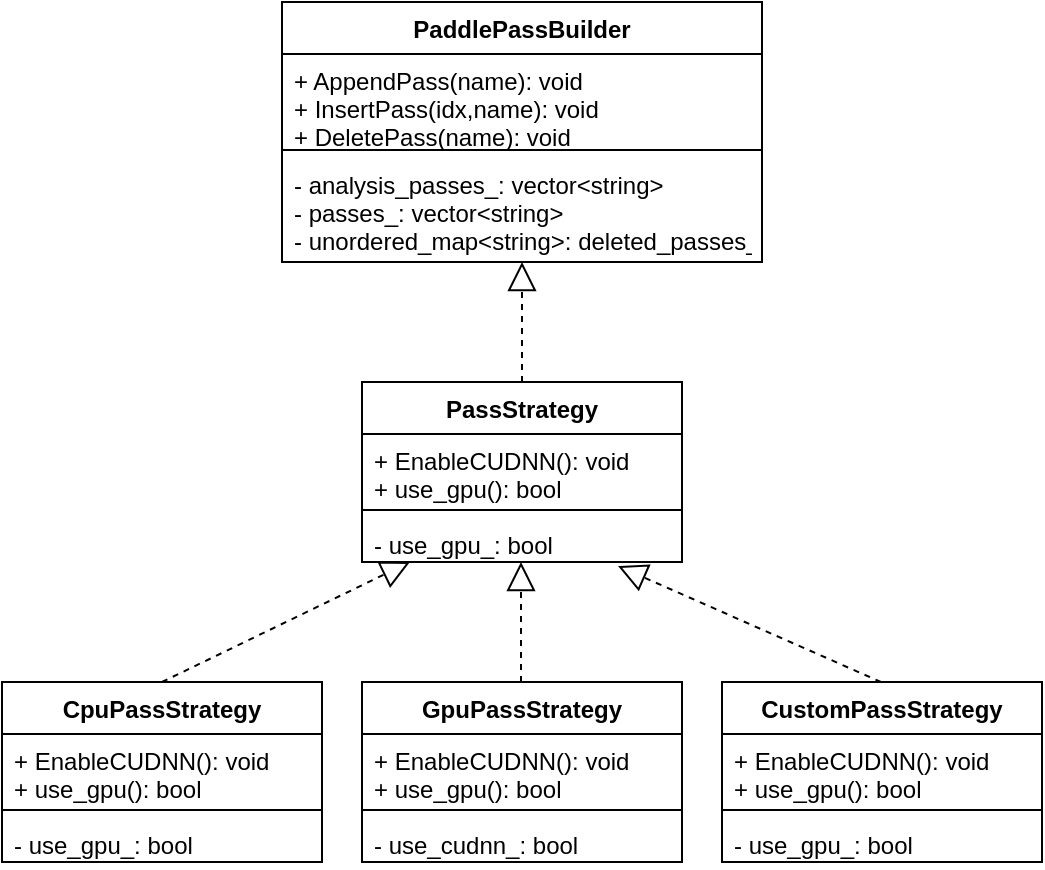 <mxfile version="20.2.7" type="github" pages="3">
  <diagram id="AWOcZCu43fl_KOLMqHl1" name="pretictor">
    <mxGraphModel dx="946" dy="645" grid="1" gridSize="10" guides="1" tooltips="1" connect="1" arrows="1" fold="1" page="1" pageScale="1" pageWidth="827" pageHeight="1169" math="0" shadow="0">
      <root>
        <mxCell id="0" />
        <mxCell id="1" parent="0" />
        <mxCell id="0PC621j1DnHE-il28fqa-1" value="PaddlePassBuilder" style="swimlane;fontStyle=1;align=center;verticalAlign=top;childLayout=stackLayout;horizontal=1;startSize=26;horizontalStack=0;resizeParent=1;resizeParentMax=0;resizeLast=0;collapsible=1;marginBottom=0;" parent="1" vertex="1">
          <mxGeometry x="200" y="70" width="240" height="130" as="geometry" />
        </mxCell>
        <mxCell id="0PC621j1DnHE-il28fqa-2" value="+ AppendPass(name): void&#xa;+ InsertPass(idx,name): void&#xa;+ DeletePass(name): void " style="text;strokeColor=none;fillColor=none;align=left;verticalAlign=top;spacingLeft=4;spacingRight=4;overflow=hidden;rotatable=0;points=[[0,0.5],[1,0.5]];portConstraint=eastwest;" parent="0PC621j1DnHE-il28fqa-1" vertex="1">
          <mxGeometry y="26" width="240" height="44" as="geometry" />
        </mxCell>
        <mxCell id="0PC621j1DnHE-il28fqa-3" value="" style="line;strokeWidth=1;fillColor=none;align=left;verticalAlign=middle;spacingTop=-1;spacingLeft=3;spacingRight=3;rotatable=0;labelPosition=right;points=[];portConstraint=eastwest;" parent="0PC621j1DnHE-il28fqa-1" vertex="1">
          <mxGeometry y="70" width="240" height="8" as="geometry" />
        </mxCell>
        <mxCell id="0PC621j1DnHE-il28fqa-4" value="- analysis_passes_: vector&lt;string&gt;&#xa;- passes_: vector&lt;string&gt;&#xa;- unordered_map&lt;string&gt;: deleted_passes_" style="text;strokeColor=none;fillColor=none;align=left;verticalAlign=top;spacingLeft=4;spacingRight=4;overflow=hidden;rotatable=0;points=[[0,0.5],[1,0.5]];portConstraint=eastwest;" parent="0PC621j1DnHE-il28fqa-1" vertex="1">
          <mxGeometry y="78" width="240" height="52" as="geometry" />
        </mxCell>
        <mxCell id="0PC621j1DnHE-il28fqa-5" value="PassStrategy" style="swimlane;fontStyle=1;align=center;verticalAlign=top;childLayout=stackLayout;horizontal=1;startSize=26;horizontalStack=0;resizeParent=1;resizeParentMax=0;resizeLast=0;collapsible=1;marginBottom=0;" parent="1" vertex="1">
          <mxGeometry x="240" y="260" width="160" height="90" as="geometry" />
        </mxCell>
        <mxCell id="0PC621j1DnHE-il28fqa-6" value="+ EnableCUDNN(): void&#xa;+ use_gpu(): bool " style="text;strokeColor=none;fillColor=none;align=left;verticalAlign=top;spacingLeft=4;spacingRight=4;overflow=hidden;rotatable=0;points=[[0,0.5],[1,0.5]];portConstraint=eastwest;" parent="0PC621j1DnHE-il28fqa-5" vertex="1">
          <mxGeometry y="26" width="160" height="34" as="geometry" />
        </mxCell>
        <mxCell id="0PC621j1DnHE-il28fqa-7" value="" style="line;strokeWidth=1;fillColor=none;align=left;verticalAlign=middle;spacingTop=-1;spacingLeft=3;spacingRight=3;rotatable=0;labelPosition=right;points=[];portConstraint=eastwest;" parent="0PC621j1DnHE-il28fqa-5" vertex="1">
          <mxGeometry y="60" width="160" height="8" as="geometry" />
        </mxCell>
        <mxCell id="0PC621j1DnHE-il28fqa-8" value="- use_gpu_: bool" style="text;strokeColor=none;fillColor=none;align=left;verticalAlign=top;spacingLeft=4;spacingRight=4;overflow=hidden;rotatable=0;points=[[0,0.5],[1,0.5]];portConstraint=eastwest;" parent="0PC621j1DnHE-il28fqa-5" vertex="1">
          <mxGeometry y="68" width="160" height="22" as="geometry" />
        </mxCell>
        <mxCell id="To3ohxDtDqN2PO3YdR7x-1" value="CpuPassStrategy" style="swimlane;fontStyle=1;align=center;verticalAlign=top;childLayout=stackLayout;horizontal=1;startSize=26;horizontalStack=0;resizeParent=1;resizeParentMax=0;resizeLast=0;collapsible=1;marginBottom=0;" parent="1" vertex="1">
          <mxGeometry x="60" y="410" width="160" height="90" as="geometry" />
        </mxCell>
        <mxCell id="To3ohxDtDqN2PO3YdR7x-2" value="+ EnableCUDNN(): void&#xa;+ use_gpu(): bool " style="text;strokeColor=none;fillColor=none;align=left;verticalAlign=top;spacingLeft=4;spacingRight=4;overflow=hidden;rotatable=0;points=[[0,0.5],[1,0.5]];portConstraint=eastwest;" parent="To3ohxDtDqN2PO3YdR7x-1" vertex="1">
          <mxGeometry y="26" width="160" height="34" as="geometry" />
        </mxCell>
        <mxCell id="To3ohxDtDqN2PO3YdR7x-3" value="" style="line;strokeWidth=1;fillColor=none;align=left;verticalAlign=middle;spacingTop=-1;spacingLeft=3;spacingRight=3;rotatable=0;labelPosition=right;points=[];portConstraint=eastwest;" parent="To3ohxDtDqN2PO3YdR7x-1" vertex="1">
          <mxGeometry y="60" width="160" height="8" as="geometry" />
        </mxCell>
        <mxCell id="To3ohxDtDqN2PO3YdR7x-4" value="- use_gpu_: bool" style="text;strokeColor=none;fillColor=none;align=left;verticalAlign=top;spacingLeft=4;spacingRight=4;overflow=hidden;rotatable=0;points=[[0,0.5],[1,0.5]];portConstraint=eastwest;" parent="To3ohxDtDqN2PO3YdR7x-1" vertex="1">
          <mxGeometry y="68" width="160" height="22" as="geometry" />
        </mxCell>
        <mxCell id="To3ohxDtDqN2PO3YdR7x-5" value="GpuPassStrategy" style="swimlane;fontStyle=1;align=center;verticalAlign=top;childLayout=stackLayout;horizontal=1;startSize=26;horizontalStack=0;resizeParent=1;resizeParentMax=0;resizeLast=0;collapsible=1;marginBottom=0;" parent="1" vertex="1">
          <mxGeometry x="240" y="410" width="160" height="90" as="geometry" />
        </mxCell>
        <mxCell id="To3ohxDtDqN2PO3YdR7x-6" value="+ EnableCUDNN(): void&#xa;+ use_gpu(): bool " style="text;strokeColor=none;fillColor=none;align=left;verticalAlign=top;spacingLeft=4;spacingRight=4;overflow=hidden;rotatable=0;points=[[0,0.5],[1,0.5]];portConstraint=eastwest;" parent="To3ohxDtDqN2PO3YdR7x-5" vertex="1">
          <mxGeometry y="26" width="160" height="34" as="geometry" />
        </mxCell>
        <mxCell id="To3ohxDtDqN2PO3YdR7x-7" value="" style="line;strokeWidth=1;fillColor=none;align=left;verticalAlign=middle;spacingTop=-1;spacingLeft=3;spacingRight=3;rotatable=0;labelPosition=right;points=[];portConstraint=eastwest;" parent="To3ohxDtDqN2PO3YdR7x-5" vertex="1">
          <mxGeometry y="60" width="160" height="8" as="geometry" />
        </mxCell>
        <mxCell id="To3ohxDtDqN2PO3YdR7x-8" value="- use_cudnn_: bool" style="text;strokeColor=none;fillColor=none;align=left;verticalAlign=top;spacingLeft=4;spacingRight=4;overflow=hidden;rotatable=0;points=[[0,0.5],[1,0.5]];portConstraint=eastwest;" parent="To3ohxDtDqN2PO3YdR7x-5" vertex="1">
          <mxGeometry y="68" width="160" height="22" as="geometry" />
        </mxCell>
        <mxCell id="To3ohxDtDqN2PO3YdR7x-9" value="CustomPassStrategy" style="swimlane;fontStyle=1;align=center;verticalAlign=top;childLayout=stackLayout;horizontal=1;startSize=26;horizontalStack=0;resizeParent=1;resizeParentMax=0;resizeLast=0;collapsible=1;marginBottom=0;" parent="1" vertex="1">
          <mxGeometry x="420" y="410" width="160" height="90" as="geometry" />
        </mxCell>
        <mxCell id="To3ohxDtDqN2PO3YdR7x-10" value="+ EnableCUDNN(): void&#xa;+ use_gpu(): bool " style="text;strokeColor=none;fillColor=none;align=left;verticalAlign=top;spacingLeft=4;spacingRight=4;overflow=hidden;rotatable=0;points=[[0,0.5],[1,0.5]];portConstraint=eastwest;" parent="To3ohxDtDqN2PO3YdR7x-9" vertex="1">
          <mxGeometry y="26" width="160" height="34" as="geometry" />
        </mxCell>
        <mxCell id="To3ohxDtDqN2PO3YdR7x-11" value="" style="line;strokeWidth=1;fillColor=none;align=left;verticalAlign=middle;spacingTop=-1;spacingLeft=3;spacingRight=3;rotatable=0;labelPosition=right;points=[];portConstraint=eastwest;" parent="To3ohxDtDqN2PO3YdR7x-9" vertex="1">
          <mxGeometry y="60" width="160" height="8" as="geometry" />
        </mxCell>
        <mxCell id="To3ohxDtDqN2PO3YdR7x-12" value="- use_gpu_: bool" style="text;strokeColor=none;fillColor=none;align=left;verticalAlign=top;spacingLeft=4;spacingRight=4;overflow=hidden;rotatable=0;points=[[0,0.5],[1,0.5]];portConstraint=eastwest;" parent="To3ohxDtDqN2PO3YdR7x-9" vertex="1">
          <mxGeometry y="68" width="160" height="22" as="geometry" />
        </mxCell>
        <mxCell id="_3LczgY9_utupDHkrhA6-1" value="" style="endArrow=block;dashed=1;endFill=0;endSize=12;html=1;rounded=0;exitX=0.5;exitY=0;exitDx=0;exitDy=0;entryX=0.15;entryY=1;entryDx=0;entryDy=0;entryPerimeter=0;" parent="1" source="To3ohxDtDqN2PO3YdR7x-1" target="0PC621j1DnHE-il28fqa-8" edge="1">
          <mxGeometry width="160" relative="1" as="geometry">
            <mxPoint x="330" y="310" as="sourcePoint" />
            <mxPoint x="490" y="310" as="targetPoint" />
          </mxGeometry>
        </mxCell>
        <mxCell id="_3LczgY9_utupDHkrhA6-2" value="" style="endArrow=block;dashed=1;endFill=0;endSize=12;html=1;rounded=0;exitX=0.5;exitY=0;exitDx=0;exitDy=0;entryX=0.5;entryY=1;entryDx=0;entryDy=0;entryPerimeter=0;" parent="1" target="0PC621j1DnHE-il28fqa-4" edge="1">
          <mxGeometry width="160" relative="1" as="geometry">
            <mxPoint x="320" y="260" as="sourcePoint" />
            <mxPoint x="444" y="200" as="targetPoint" />
          </mxGeometry>
        </mxCell>
        <mxCell id="_3LczgY9_utupDHkrhA6-3" value="" style="endArrow=block;dashed=1;endFill=0;endSize=12;html=1;rounded=0;exitX=0.5;exitY=0;exitDx=0;exitDy=0;entryX=0.5;entryY=1;entryDx=0;entryDy=0;entryPerimeter=0;" parent="1" edge="1">
          <mxGeometry width="160" relative="1" as="geometry">
            <mxPoint x="319.5" y="410" as="sourcePoint" />
            <mxPoint x="319.5" y="350" as="targetPoint" />
          </mxGeometry>
        </mxCell>
        <mxCell id="_3LczgY9_utupDHkrhA6-4" value="" style="endArrow=block;dashed=1;endFill=0;endSize=12;html=1;rounded=0;exitX=0.5;exitY=0;exitDx=0;exitDy=0;entryX=0.8;entryY=1.091;entryDx=0;entryDy=0;entryPerimeter=0;" parent="1" target="0PC621j1DnHE-il28fqa-8" edge="1">
          <mxGeometry width="160" relative="1" as="geometry">
            <mxPoint x="499.5" y="410" as="sourcePoint" />
            <mxPoint x="499.5" y="350" as="targetPoint" />
          </mxGeometry>
        </mxCell>
      </root>
    </mxGraphModel>
  </diagram>
  <diagram id="8zgrNYFM5kxyyUlaMys1" name="executor">
    <mxGraphModel dx="2256" dy="1790" grid="0" gridSize="10" guides="1" tooltips="1" connect="1" arrows="1" fold="1" page="1" pageScale="1" pageWidth="827" pageHeight="1169" math="0" shadow="0">
      <root>
        <mxCell id="0" />
        <mxCell id="1" parent="0" />
        <mxCell id="7WLHaZvOcK6RHJFrd4OO-1" value="NaiveExecutor" style="swimlane;fontStyle=1;align=center;verticalAlign=top;childLayout=stackLayout;horizontal=1;startSize=26;horizontalStack=0;resizeParent=1;resizeParentMax=0;resizeLast=0;collapsible=1;marginBottom=0;" parent="1" vertex="1">
          <mxGeometry x="-30" y="620" width="330" height="200" as="geometry" />
        </mxCell>
        <mxCell id="7WLHaZvOcK6RHJFrd4OO-2" value="- place_: Place&#xa;- ops_: vector&lt;unique_ptr&lt;OperatorBase&gt;&gt;&#xa;- scope_: Scope*" style="text;strokeColor=none;fillColor=none;align=left;verticalAlign=top;spacingLeft=4;spacingRight=4;overflow=hidden;rotatable=0;points=[[0,0.5],[1,0.5]];portConstraint=eastwest;" parent="7WLHaZvOcK6RHJFrd4OO-1" vertex="1">
          <mxGeometry y="26" width="330" height="44" as="geometry" />
        </mxCell>
        <mxCell id="7WLHaZvOcK6RHJFrd4OO-3" value="" style="line;strokeWidth=1;fillColor=none;align=left;verticalAlign=middle;spacingTop=-1;spacingLeft=3;spacingRight=3;rotatable=0;labelPosition=right;points=[];portConstraint=eastwest;" parent="7WLHaZvOcK6RHJFrd4OO-1" vertex="1">
          <mxGeometry y="70" width="330" height="8" as="geometry" />
        </mxCell>
        <mxCell id="7WLHaZvOcK6RHJFrd4OO-4" value="+ Run(): void&#xa;+ Prepare(scope, desc, block_id, with_feed_fetch_ops): void&#xa;+ CreateVariables(desc, block_id, persistable, scope): void&#xa;+ CleanFeedFetchOps(): void&#xa;+ ResetTrtOps(num): void&#xa;+ FindTensor(name): LoDTensor*&#xa;+ scope(): Scope*&#xa;- CreateOps(desc, block_id, with_feed_fetch_ops): void" style="text;strokeColor=none;fillColor=none;align=left;verticalAlign=top;spacingLeft=4;spacingRight=4;overflow=hidden;rotatable=0;points=[[0,0.5],[1,0.5]];portConstraint=eastwest;" parent="7WLHaZvOcK6RHJFrd4OO-1" vertex="1">
          <mxGeometry y="78" width="330" height="122" as="geometry" />
        </mxCell>
        <mxCell id="7WLHaZvOcK6RHJFrd4OO-5" value="Predictor" style="swimlane;fontStyle=1;align=center;verticalAlign=top;childLayout=stackLayout;horizontal=1;startSize=26;horizontalStack=0;resizeParent=1;resizeParentMax=0;resizeLast=0;collapsible=1;marginBottom=0;" parent="1" vertex="1">
          <mxGeometry x="400" y="-20" width="270" height="190" as="geometry" />
        </mxCell>
        <mxCell id="7WLHaZvOcK6RHJFrd4OO-6" value="+ predictor_: unique_ptr&lt;PaddlePredictor&gt;" style="text;strokeColor=none;fillColor=none;align=left;verticalAlign=top;spacingLeft=4;spacingRight=4;overflow=hidden;rotatable=0;points=[[0,0.5],[1,0.5]];portConstraint=eastwest;" parent="7WLHaZvOcK6RHJFrd4OO-5" vertex="1">
          <mxGeometry y="26" width="270" height="24" as="geometry" />
        </mxCell>
        <mxCell id="7WLHaZvOcK6RHJFrd4OO-7" value="" style="line;strokeWidth=1;fillColor=none;align=left;verticalAlign=middle;spacingTop=-1;spacingLeft=3;spacingRight=3;rotatable=0;labelPosition=right;points=[];portConstraint=eastwest;" parent="7WLHaZvOcK6RHJFrd4OO-5" vertex="1">
          <mxGeometry y="50" width="270" height="8" as="geometry" />
        </mxCell>
        <mxCell id="7WLHaZvOcK6RHJFrd4OO-8" value="+ Predictor(config)&#xa;+ Run(): bool&#xa;+ Clone(): unique_ptr&lt;Predictor&gt;&#xa;+ GetInputHandle(name): unique_ptr&lt;Tensor&gt;&#xa;+ GetOutputHandle(name): unique_ptr&lt;Tensor&gt;&#xa;+ GetInputNames(): vector&lt;string&gt;&#xa;+ GetOutputName(): vector&lt;string&gt;&#xa;+ TryShrinkMemory(): unit64_t&#xa;+ ClearIntermediateTensor(): void" style="text;strokeColor=none;fillColor=none;align=left;verticalAlign=top;spacingLeft=4;spacingRight=4;overflow=hidden;rotatable=0;points=[[0,0.5],[1,0.5]];portConstraint=eastwest;" parent="7WLHaZvOcK6RHJFrd4OO-5" vertex="1">
          <mxGeometry y="58" width="270" height="132" as="geometry" />
        </mxCell>
        <mxCell id="7WLHaZvOcK6RHJFrd4OO-9" value="PaddlePredictor" style="swimlane;fontStyle=1;align=center;verticalAlign=top;childLayout=stackLayout;horizontal=1;startSize=26;horizontalStack=0;resizeParent=1;resizeParentMax=0;resizeLast=0;collapsible=1;marginBottom=0;" parent="1" vertex="1">
          <mxGeometry x="790" y="-20" width="310" height="220" as="geometry" />
        </mxCell>
        <mxCell id="7WLHaZvOcK6RHJFrd4OO-10" value="+ predictor_: unique_ptr&lt;PaddlePredictor&gt;" style="text;strokeColor=none;fillColor=none;align=left;verticalAlign=top;spacingLeft=4;spacingRight=4;overflow=hidden;rotatable=0;points=[[0,0.5],[1,0.5]];portConstraint=eastwest;" parent="7WLHaZvOcK6RHJFrd4OO-9" vertex="1">
          <mxGeometry y="26" width="310" height="24" as="geometry" />
        </mxCell>
        <mxCell id="7WLHaZvOcK6RHJFrd4OO-11" value="" style="line;strokeWidth=1;fillColor=none;align=left;verticalAlign=middle;spacingTop=-1;spacingLeft=3;spacingRight=3;rotatable=0;labelPosition=right;points=[];portConstraint=eastwest;" parent="7WLHaZvOcK6RHJFrd4OO-9" vertex="1">
          <mxGeometry y="50" width="310" height="8" as="geometry" />
        </mxCell>
        <mxCell id="7WLHaZvOcK6RHJFrd4OO-12" value="+ Predictor(config)&#xa;+ Run(inputs, output_data, batch_size): bool&#xa;+ ZeroCopyRun(): bool&#xa;+ Clone(): unique_ptr&lt;PaddlePredictor&gt;&#xa;+ GetInputTensorShape(): map&lt;string, vector&lt;int64_t&gt;&gt;&#xa;+ GetInputTensor(name): unique_ptr&lt;ZeroCopyTensor&gt;&#xa;+ GetOutputTensor(name): unique_ptr&lt;ZeroCopyTensor&gt;&#xa;+ GetInputNames(): vector&lt;string&gt;&#xa;+ GetOutputName(): vector&lt;string&gt;&#xa;+ TryShrinkMemory(): unit64_t&#xa;+ ClearIntermediateTensor(): void" style="text;strokeColor=none;fillColor=none;align=left;verticalAlign=top;spacingLeft=4;spacingRight=4;overflow=hidden;rotatable=0;points=[[0,0.5],[1,0.5]];portConstraint=eastwest;" parent="7WLHaZvOcK6RHJFrd4OO-9" vertex="1">
          <mxGeometry y="58" width="310" height="162" as="geometry" />
        </mxCell>
        <mxCell id="7WLHaZvOcK6RHJFrd4OO-13" value="AnalysisPredictor" style="swimlane;fontStyle=1;align=center;verticalAlign=top;childLayout=stackLayout;horizontal=1;startSize=26;horizontalStack=0;resizeParent=1;resizeParentMax=0;resizeLast=0;collapsible=1;marginBottom=0;" parent="1" vertex="1">
          <mxGeometry x="540" y="320" width="310" height="510" as="geometry" />
        </mxCell>
        <mxCell id="7WLHaZvOcK6RHJFrd4OO-14" value="- config_: AnalysisConfig&#xa;- executor_: unique_ptr&lt;NaiveExecutor&gt;&#xa;- place_: Place&#xa;- scope_: Scope&#xa;- inference_program: shared_ptr&lt;ProgramDesc&gt;&#xa;- op_compatible_map_: OpCompatibleMap&#xa;- feeds_: vector&lt;OpDesc*&gt;&#xa;- fetches_: vector&lt;OpDesc*&gt;&#xa;- feed_tensors_: vector&lt;LoDTensor&gt;&#xa;- predictor_id_: int&#xa;- status_is_cloned_: bool" style="text;strokeColor=none;fillColor=none;align=left;verticalAlign=top;spacingLeft=4;spacingRight=4;overflow=hidden;rotatable=0;points=[[0,0.5],[1,0.5]];portConstraint=eastwest;" parent="7WLHaZvOcK6RHJFrd4OO-13" vertex="1">
          <mxGeometry y="26" width="310" height="184" as="geometry" />
        </mxCell>
        <mxCell id="7WLHaZvOcK6RHJFrd4OO-15" value="" style="line;strokeWidth=1;fillColor=none;align=left;verticalAlign=middle;spacingTop=-1;spacingLeft=3;spacingRight=3;rotatable=0;labelPosition=right;points=[];portConstraint=eastwest;" parent="7WLHaZvOcK6RHJFrd4OO-13" vertex="1">
          <mxGeometry y="210" width="310" height="8" as="geometry" />
        </mxCell>
        <mxCell id="7WLHaZvOcK6RHJFrd4OO-16" value="+ Init(parent_scope, program): bool&#xa;+ Run(inputs, output_data, batch_size): bool&#xa;+ ZeroCopyRun(): bool&#xa;+ Clone(): unique_ptr&lt;PaddlePredictor&gt;&#xa;+ GetInputTensorShape(): map&lt;string, vector&lt;int64_t&gt;&gt;&#xa;+ GetInputTensor(name): unique_ptr&lt;ZeroCopyTensor&gt;&#xa;+ GetOutputTensor(name): unique_ptr&lt;ZeroCopyTensor&gt;&#xa;+ GetInputNames(): vector&lt;string&gt;&#xa;+ GetOutputName(): vector&lt;string&gt;&#xa;+ TryShrinkMemory(): unit64_t&#xa;+ ClearIntermediateTensor(): void&#xa;- PrepareProgram(parent_scope): bool&#xa;- CreateExecutor(): bool&#xa;- PrepareExecutor(): bool&#xa;- LoadProgramDesc(): bool&#xa;- LoadParametors(): bool&#xa;- SetFeed(input_datas, scope): bool&#xa;- GetFetch(output_data, scope): bool&#xa;- StatisticShapeRangeInfo(): void&#xa;- CollectShapeRangeInfo(): void" style="text;strokeColor=none;fillColor=none;align=left;verticalAlign=top;spacingLeft=4;spacingRight=4;overflow=hidden;rotatable=0;points=[[0,0.5],[1,0.5]];portConstraint=eastwest;" parent="7WLHaZvOcK6RHJFrd4OO-13" vertex="1">
          <mxGeometry y="218" width="310" height="292" as="geometry" />
        </mxCell>
        <mxCell id="7WLHaZvOcK6RHJFrd4OO-18" value="AnalysisPredictor" style="swimlane;fontStyle=1;align=center;verticalAlign=top;childLayout=stackLayout;horizontal=1;startSize=26;horizontalStack=0;resizeParent=1;resizeParentMax=0;resizeLast=0;collapsible=1;marginBottom=0;" parent="1" vertex="1">
          <mxGeometry x="790" y="-20" width="310" height="220" as="geometry" />
        </mxCell>
        <mxCell id="7WLHaZvOcK6RHJFrd4OO-19" value="+ predictor_: unique_ptr&lt;PaddlePredictor&gt;" style="text;strokeColor=none;fillColor=none;align=left;verticalAlign=top;spacingLeft=4;spacingRight=4;overflow=hidden;rotatable=0;points=[[0,0.5],[1,0.5]];portConstraint=eastwest;" parent="7WLHaZvOcK6RHJFrd4OO-18" vertex="1">
          <mxGeometry y="26" width="310" height="24" as="geometry" />
        </mxCell>
        <mxCell id="7WLHaZvOcK6RHJFrd4OO-20" value="" style="line;strokeWidth=1;fillColor=none;align=left;verticalAlign=middle;spacingTop=-1;spacingLeft=3;spacingRight=3;rotatable=0;labelPosition=right;points=[];portConstraint=eastwest;" parent="7WLHaZvOcK6RHJFrd4OO-18" vertex="1">
          <mxGeometry y="50" width="310" height="8" as="geometry" />
        </mxCell>
        <mxCell id="7WLHaZvOcK6RHJFrd4OO-21" value="+ Predictor(config)&#xa;+ Run(inputs, output_data, batch_size): bool&#xa;+ ZeroCopyRun(): bool&#xa;+ Clone(): unique_ptr&lt;PaddlePredictor&gt;&#xa;+ GetInputTensorShape(): map&lt;string, vector&lt;int64_t&gt;&gt;&#xa;+ GetInputTensor(name): unique_ptr&lt;ZeroCopyTensor&gt;&#xa;+ GetOutputTensor(name): unique_ptr&lt;ZeroCopyTensor&gt;&#xa;+ GetInputNames(): vector&lt;string&gt;&#xa;+ GetOutputName(): vector&lt;string&gt;&#xa;+ TryShrinkMemory(): unit64_t&#xa;+ ClearIntermediateTensor(): void" style="text;strokeColor=none;fillColor=none;align=left;verticalAlign=top;spacingLeft=4;spacingRight=4;overflow=hidden;rotatable=0;points=[[0,0.5],[1,0.5]];portConstraint=eastwest;" parent="7WLHaZvOcK6RHJFrd4OO-18" vertex="1">
          <mxGeometry y="58" width="310" height="162" as="geometry" />
        </mxCell>
        <mxCell id="7WLHaZvOcK6RHJFrd4OO-24" value="PaddlePredictor" style="swimlane;fontStyle=1;align=center;verticalAlign=top;childLayout=stackLayout;horizontal=1;startSize=26;horizontalStack=0;resizeParent=1;resizeParentMax=0;resizeLast=0;collapsible=1;marginBottom=0;" parent="1" vertex="1">
          <mxGeometry x="790" y="-20" width="310" height="220" as="geometry" />
        </mxCell>
        <mxCell id="7WLHaZvOcK6RHJFrd4OO-25" value="+ predictor_: unique_ptr&lt;PaddlePredictor&gt;" style="text;strokeColor=none;fillColor=none;align=left;verticalAlign=top;spacingLeft=4;spacingRight=4;overflow=hidden;rotatable=0;points=[[0,0.5],[1,0.5]];portConstraint=eastwest;" parent="7WLHaZvOcK6RHJFrd4OO-24" vertex="1">
          <mxGeometry y="26" width="310" height="24" as="geometry" />
        </mxCell>
        <mxCell id="7WLHaZvOcK6RHJFrd4OO-26" value="" style="line;strokeWidth=1;fillColor=none;align=left;verticalAlign=middle;spacingTop=-1;spacingLeft=3;spacingRight=3;rotatable=0;labelPosition=right;points=[];portConstraint=eastwest;" parent="7WLHaZvOcK6RHJFrd4OO-24" vertex="1">
          <mxGeometry y="50" width="310" height="8" as="geometry" />
        </mxCell>
        <mxCell id="7WLHaZvOcK6RHJFrd4OO-27" value="+ Predictor(config)&#xa;+ Run(inputs, output_data, batch_size): bool&#xa;+ ZeroCopyRun(): bool&#xa;+ Clone(): unique_ptr&lt;PaddlePredictor&gt;&#xa;+ GetInputTensorShape(): map&lt;string, vector&lt;int64_t&gt;&gt;&#xa;+ GetInputTensor(name): unique_ptr&lt;ZeroCopyTensor&gt;&#xa;+ GetOutputTensor(name): unique_ptr&lt;ZeroCopyTensor&gt;&#xa;+ GetInputNames(): vector&lt;string&gt;&#xa;+ GetOutputName(): vector&lt;string&gt;&#xa;+ TryShrinkMemory(): unit64_t&#xa;+ ClearIntermediateTensor(): void" style="text;strokeColor=none;fillColor=none;align=left;verticalAlign=top;spacingLeft=4;spacingRight=4;overflow=hidden;rotatable=0;points=[[0,0.5],[1,0.5]];portConstraint=eastwest;" parent="7WLHaZvOcK6RHJFrd4OO-24" vertex="1">
          <mxGeometry y="58" width="310" height="162" as="geometry" />
        </mxCell>
        <mxCell id="7WLHaZvOcK6RHJFrd4OO-29" value="" style="endArrow=block;dashed=1;endFill=0;endSize=12;html=1;rounded=0;entryX=0.682;entryY=1.025;entryDx=0;entryDy=0;entryPerimeter=0;exitX=0.5;exitY=0;exitDx=0;exitDy=0;" parent="1" target="7WLHaZvOcK6RHJFrd4OO-27" edge="1" source="UizxXosjJBzB0mAwTxcn-2">
          <mxGeometry width="160" relative="1" as="geometry">
            <mxPoint x="1104.5" y="270" as="sourcePoint" />
            <mxPoint x="1104.5" y="200" as="targetPoint" />
          </mxGeometry>
        </mxCell>
        <mxCell id="UizxXosjJBzB0mAwTxcn-1" value="1" style="endArrow=open;html=1;endSize=12;startArrow=diamondThin;startSize=14;startFill=0;edgeStyle=orthogonalEdgeStyle;align=left;verticalAlign=bottom;rounded=0;entryX=-0.009;entryY=0.227;entryDx=0;entryDy=0;entryPerimeter=0;" edge="1" parent="1" target="7WLHaZvOcK6RHJFrd4OO-27">
          <mxGeometry x="-1" y="3" relative="1" as="geometry">
            <mxPoint x="670" y="74.5" as="sourcePoint" />
            <mxPoint x="790" y="84" as="targetPoint" />
            <Array as="points" />
          </mxGeometry>
        </mxCell>
        <mxCell id="UizxXosjJBzB0mAwTxcn-2" value="ONNXRuntimePredictor" style="swimlane;fontStyle=1;align=center;verticalAlign=top;childLayout=stackLayout;horizontal=1;startSize=26;horizontalStack=0;resizeParent=1;resizeParentMax=0;resizeLast=0;collapsible=1;marginBottom=0;" vertex="1" parent="1">
          <mxGeometry x="980" y="320" width="310" height="490" as="geometry" />
        </mxCell>
        <mxCell id="UizxXosjJBzB0mAwTxcn-3" value="- config_: AnalysisConfig&#xa;- executor_: unique_ptr&lt;NaiveExecutor&gt;&#xa;- place_: Place&#xa;- scope_: Scope&#xa;- inference_program: shared_ptr&lt;ProgramDesc&gt;&#xa;- op_compatible_map_: OpCompatibleMap&#xa;- feeds_: vector&lt;OpDesc*&gt;&#xa;- fetches_: vector&lt;OpDesc*&gt;&#xa;- feed_tensors_: vector&lt;LoDTensor&gt;&#xa;- predictor_id_: int&#xa;- status_is_cloned_: bool" style="text;strokeColor=none;fillColor=none;align=left;verticalAlign=top;spacingLeft=4;spacingRight=4;overflow=hidden;rotatable=0;points=[[0,0.5],[1,0.5]];portConstraint=eastwest;" vertex="1" parent="UizxXosjJBzB0mAwTxcn-2">
          <mxGeometry y="26" width="310" height="164" as="geometry" />
        </mxCell>
        <mxCell id="UizxXosjJBzB0mAwTxcn-4" value="" style="line;strokeWidth=1;fillColor=none;align=left;verticalAlign=middle;spacingTop=-1;spacingLeft=3;spacingRight=3;rotatable=0;labelPosition=right;points=[];portConstraint=eastwest;" vertex="1" parent="UizxXosjJBzB0mAwTxcn-2">
          <mxGeometry y="190" width="310" height="8" as="geometry" />
        </mxCell>
        <mxCell id="UizxXosjJBzB0mAwTxcn-5" value="+ Init(parent_scope, program): bool&#xa;+ Run(inputs, output_data, batch_size): bool&#xa;+ ZeroCopyRun(): bool&#xa;+ Clone(): unique_ptr&lt;PaddlePredictor&gt;&#xa;+ GetInputTensorShape(): map&lt;string, vector&lt;int64_t&gt;&gt;&#xa;+ GetInputTensor(name): unique_ptr&lt;ZeroCopyTensor&gt;&#xa;+ GetOutputTensor(name): unique_ptr&lt;ZeroCopyTensor&gt;&#xa;+ GetInputNames(): vector&lt;string&gt;&#xa;+ GetOutputName(): vector&lt;string&gt;&#xa;+ TryShrinkMemory(): unit64_t&#xa;+ ClearIntermediateTensor(): void&#xa;- PrepareProgram(parent_scope): bool&#xa;- CreateExecutor(): bool&#xa;- PrepareExecutor(): bool&#xa;- LoadProgramDesc(): bool&#xa;- LoadParametors(): bool&#xa;- SetFeed(input_datas, scope): bool&#xa;- GetFetch(output_data, scope): bool&#xa;- StatisticShapeRangeInfo(): void&#xa;- CollectShapeRangeInfo(): void" style="text;strokeColor=none;fillColor=none;align=left;verticalAlign=top;spacingLeft=4;spacingRight=4;overflow=hidden;rotatable=0;points=[[0,0.5],[1,0.5]];portConstraint=eastwest;" vertex="1" parent="UizxXosjJBzB0mAwTxcn-2">
          <mxGeometry y="198" width="310" height="292" as="geometry" />
        </mxCell>
        <mxCell id="UizxXosjJBzB0mAwTxcn-6" value="" style="endArrow=block;dashed=1;endFill=0;endSize=12;html=1;rounded=0;entryX=0.682;entryY=1.025;entryDx=0;entryDy=0;entryPerimeter=0;" edge="1" parent="1">
          <mxGeometry width="160" relative="1" as="geometry">
            <mxPoint x="690" y="316" as="sourcePoint" />
            <mxPoint x="870.0" y="200.0" as="targetPoint" />
          </mxGeometry>
        </mxCell>
      </root>
    </mxGraphModel>
  </diagram>
  <diagram id="wSA61j31Ez281NWpkRhW" name="framework">
    <mxGraphModel dx="946" dy="645" grid="1" gridSize="10" guides="1" tooltips="1" connect="1" arrows="1" fold="1" page="1" pageScale="1" pageWidth="827" pageHeight="1169" math="0" shadow="0">
      <root>
        <mxCell id="0" />
        <mxCell id="1" parent="0" />
        <mxCell id="nlMv2qPULYSl60UfQ4Mu-1" value="&lt;p style=&quot;margin:0px;margin-top:4px;text-align:center;&quot;&gt;&lt;i&gt;&amp;lt;&amp;lt;Interface&amp;gt;&amp;gt;&lt;/i&gt;&lt;br&gt;&lt;b&gt;ScopeBase&lt;/b&gt;&lt;/p&gt;&lt;hr size=&quot;1&quot;&gt;&lt;p style=&quot;margin:0px;margin-left:4px;&quot;&gt;+ FindVar(name): Variable*&lt;br&gt;&lt;/p&gt;&lt;hr size=&quot;1&quot;&gt;&lt;p style=&quot;margin:0px;margin-left:4px;&quot;&gt;&lt;br&gt;&lt;/p&gt;" style="verticalAlign=top;align=left;overflow=fill;fontSize=12;fontFamily=Helvetica;html=1;" vertex="1" parent="1">
          <mxGeometry x="310" y="40" width="190" height="60" as="geometry" />
        </mxCell>
        <mxCell id="nlMv2qPULYSl60UfQ4Mu-2" value="Scope" style="swimlane;fontStyle=1;align=center;verticalAlign=top;childLayout=stackLayout;horizontal=1;startSize=26;horizontalStack=0;resizeParent=1;resizeParentMax=0;resizeLast=0;collapsible=1;marginBottom=0;" vertex="1" parent="1">
          <mxGeometry x="262.5" y="170" width="285" height="338" as="geometry" />
        </mxCell>
        <mxCell id="nlMv2qPULYSl60UfQ4Mu-3" value="+ NewScope(): Scope&amp;&#xa;+ NewTmpScope(): unique_ptr&lt;Scope&gt;&#xa;+ Var(name): Variable*&#xa;+ EraseVars(var_names): void&#xa;+ FindVar(name): Variable*&#xa;+ GetVar(name): Variable*&#xa;+ FindLocalVar(name): Variable*&#xa;+ parent(): Scope*&#xa;+ FindScope(Variable*): Scope*&#xa;+ FindScope(var_name): Scope*&#xa;+ DeleteScope(Scope*): void&#xa;+ DropKids(): void&#xa;+ HasKid(Scope*): void&#xa;+ kids(): list&lt;Scope*&gt;&#xa;+ LocalVarNames(): vector&lt;string&gt;&#xa;+ LocalVars(): vector&lt;Variable*&gt;&#xa;+ Rename(var_name): string&#xa;+ GenScopeTreeDebugInfo(Scope*): string" style="text;strokeColor=none;fillColor=none;align=left;verticalAlign=top;spacingLeft=4;spacingRight=4;overflow=hidden;rotatable=0;points=[[0,0.5],[1,0.5]];portConstraint=eastwest;fontColor=default;" vertex="1" parent="nlMv2qPULYSl60UfQ4Mu-2">
          <mxGeometry y="26" width="285" height="254" as="geometry" />
        </mxCell>
        <mxCell id="nlMv2qPULYSl60UfQ4Mu-4" value="" style="line;strokeWidth=1;fillColor=none;align=left;verticalAlign=middle;spacingTop=-1;spacingLeft=3;spacingRight=3;rotatable=0;labelPosition=right;points=[];portConstraint=eastwest;" vertex="1" parent="nlMv2qPULYSl60UfQ4Mu-2">
          <mxGeometry y="280" width="285" height="8" as="geometry" />
        </mxCell>
        <mxCell id="nlMv2qPULYSl60UfQ4Mu-5" value="- kids_: list&lt;Scope*&gt;&#xa;- parent_: Scope*&#xa;- vars_: unordered_map&lt;string, unique_ptr&lt;Variable&gt;&gt;" style="text;strokeColor=none;fillColor=none;align=left;verticalAlign=top;spacingLeft=4;spacingRight=4;overflow=hidden;rotatable=0;points=[[0,0.5],[1,0.5]];portConstraint=eastwest;" vertex="1" parent="nlMv2qPULYSl60UfQ4Mu-2">
          <mxGeometry y="288" width="285" height="50" as="geometry" />
        </mxCell>
        <mxCell id="nlMv2qPULYSl60UfQ4Mu-6" value="" style="endArrow=block;dashed=1;endFill=0;endSize=12;html=1;rounded=0;entryX=0.5;entryY=1;entryDx=0;entryDy=0;exitX=0.5;exitY=0;exitDx=0;exitDy=0;" edge="1" parent="1" source="nlMv2qPULYSl60UfQ4Mu-2" target="nlMv2qPULYSl60UfQ4Mu-1">
          <mxGeometry width="160" relative="1" as="geometry">
            <mxPoint x="330" y="330" as="sourcePoint" />
            <mxPoint x="490" y="330" as="targetPoint" />
          </mxGeometry>
        </mxCell>
      </root>
    </mxGraphModel>
  </diagram>
</mxfile>
